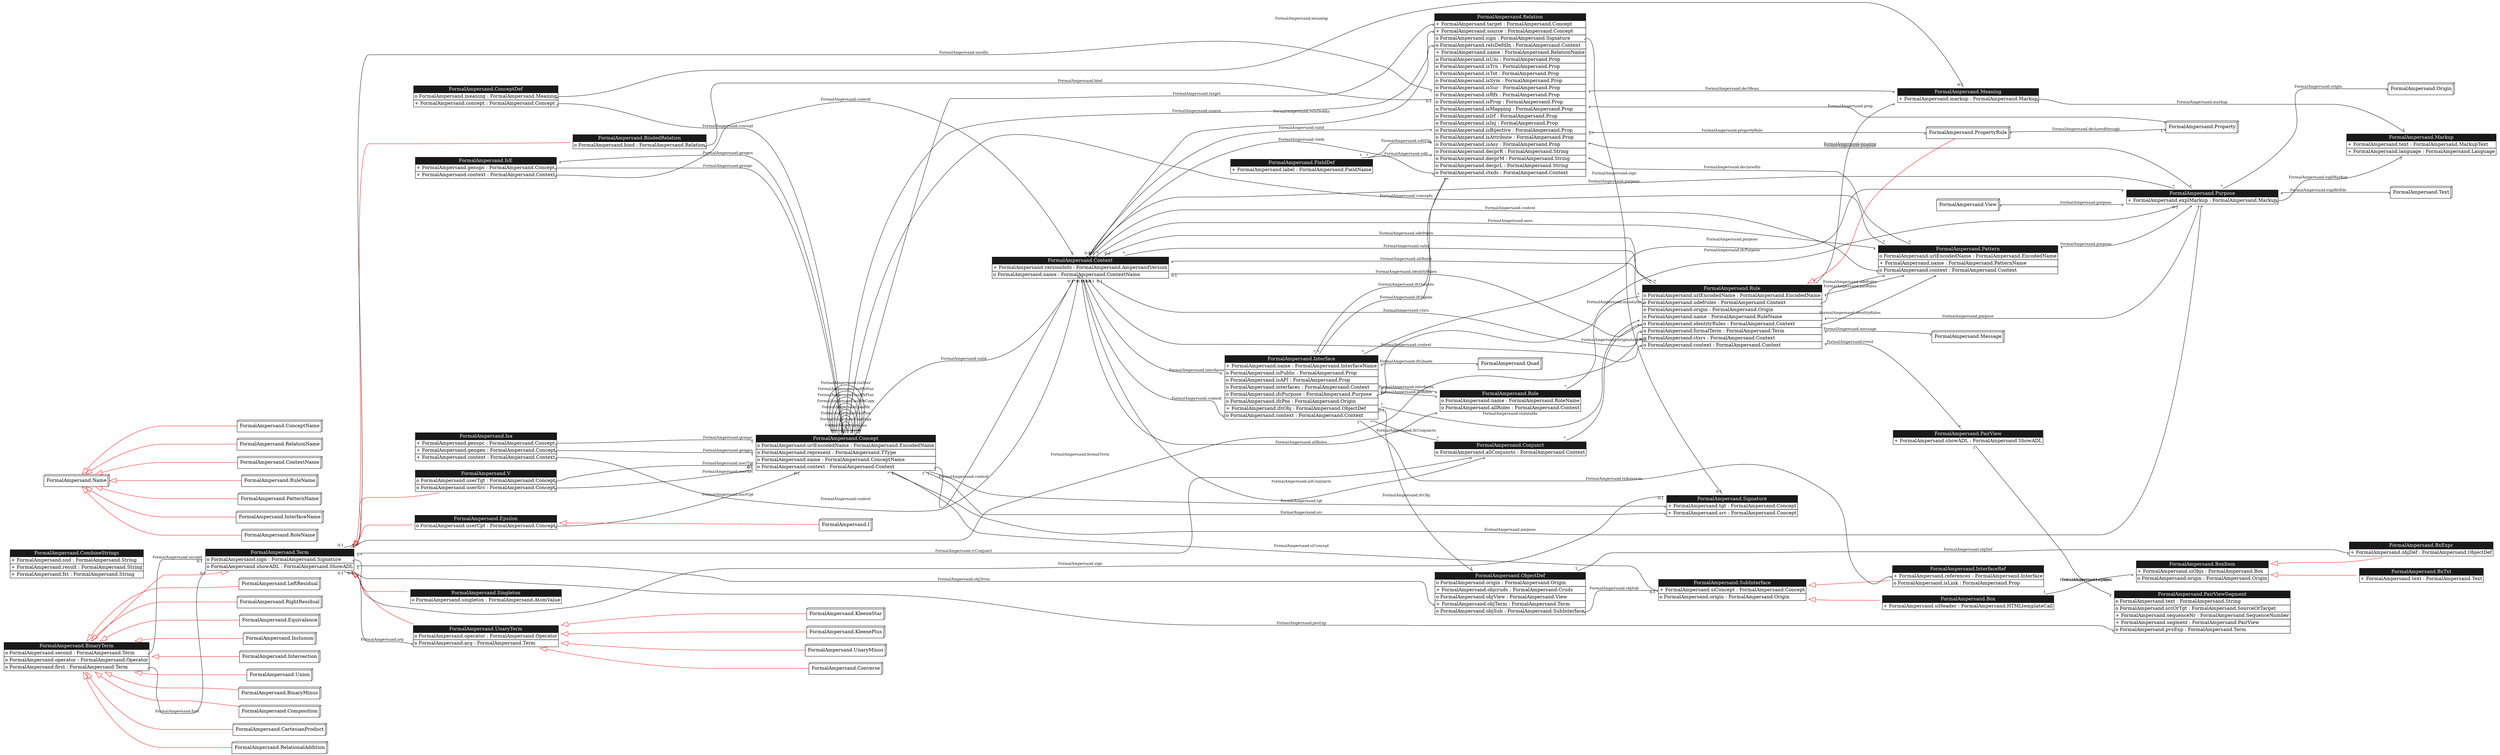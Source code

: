 digraph {
	graph [bgcolor=white,
		rankdir=LR
	];
	node [label="\N"];
	edge [fontsize=11,
		minlen=4
	];
	3693894971418344782	[color=purple,
		label=<<TABLE BGCOLOR="white" COLOR="black" BORDER="0" CELLBORDER="1" CELLSPACING="0"><TR><TD BGCOLOR="gray10" COLOR="black"><FONT COLOR="white">FormalAmpersand.BinaryTerm</FONT></TD></TR><TR><TD ALIGN="LEFT" PORT="FormalAmpersand.second">o FormalAmpersand.second : FormalAmpersand.Term</TD></TR><TR><TD ALIGN="LEFT" PORT="FormalAmpersand.operator">o FormalAmpersand.operator : FormalAmpersand.Operator</TD></TR><TR><TD ALIGN="LEFT" PORT="FormalAmpersand.first">o FormalAmpersand.first : FormalAmpersand.Term</TD></TR></TABLE>>,
		shape=plaintext];
	4078901909874139167	[color=purple,
		label=<<TABLE BGCOLOR="white" COLOR="black" BORDER="0" CELLBORDER="1" CELLSPACING="0"><TR><TD BGCOLOR="gray10" COLOR="black"><FONT COLOR="white">FormalAmpersand.Term</FONT></TD></TR><TR><TD ALIGN="LEFT" PORT="FormalAmpersand.sign">o FormalAmpersand.sign : FormalAmpersand.Signature</TD></TR><TR><TD ALIGN="LEFT" PORT="FormalAmpersand.showADL">o FormalAmpersand.showADL : FormalAmpersand.ShowADL</TD></TR></TABLE>>,
		shape=plaintext];
	3693894971418344782:"FormalAmpersand.first" -> 4078901909874139167	[arrowhead=onone,
		headlabel="0-1",
		label="FormalAmpersand.first",
		labelfloat=true,
		taillabel="*"];
	3693894971418344782:"FormalAmpersand.second" -> 4078901909874139167	[arrowhead=onone,
		headlabel="0-1",
		label="FormalAmpersand.second",
		labelfloat=true,
		taillabel="*"];
	1569586683802592442	[label="FormalAmpersand.Equivalence",
		shape=box3d];
	3693894971418344782 -> 1569586683802592442	[arrowsize=2,
		arrowtail=onormal,
		color=red,
		dir=back];
	2695155815897281866	[label="FormalAmpersand.Inclusion",
		shape=box3d];
	3693894971418344782 -> 2695155815897281866	[arrowsize=2,
		arrowtail=onormal,
		color=red,
		dir=back];
	6185768994460206438	[label="FormalAmpersand.Intersection",
		shape=box3d];
	3693894971418344782 -> 6185768994460206438	[arrowsize=2,
		arrowtail=onormal,
		color=red,
		dir=back];
	8917258081547286535	[label="FormalAmpersand.Union",
		shape=box3d];
	3693894971418344782 -> 8917258081547286535	[arrowsize=2,
		arrowtail=onormal,
		color=red,
		dir=back];
	2231955587237838947	[label="FormalAmpersand.BinaryMinus",
		shape=box3d];
	3693894971418344782 -> 2231955587237838947	[arrowsize=2,
		arrowtail=onormal,
		color=red,
		dir=back];
	3465707718099982808	[label="FormalAmpersand.Composition",
		shape=box3d];
	3693894971418344782 -> 3465707718099982808	[arrowsize=2,
		arrowtail=onormal,
		color=red,
		dir=back];
	3206925107564467866	[label="FormalAmpersand.CartesianProduct",
		shape=box3d];
	3693894971418344782 -> 3206925107564467866	[arrowsize=2,
		arrowtail=onormal,
		color=red,
		dir=back];
	674866720194050204	[label="FormalAmpersand.RelationalAddition",
		shape=box3d];
	3693894971418344782 -> 674866720194050204	[arrowsize=2,
		arrowtail=onormal,
		color=red,
		dir=back];
	7554842736697946801	[label="FormalAmpersand.LeftResidual",
		shape=box3d];
	3693894971418344782 -> 7554842736697946801	[arrowsize=2,
		arrowtail=onormal,
		color=red,
		dir=back];
	9016761530145819239	[label="FormalAmpersand.RightResidual",
		shape=box3d];
	3693894971418344782 -> 9016761530145819239	[arrowsize=2,
		arrowtail=onormal,
		color=red,
		dir=back];
	4122034526638088959	[color=purple,
		label=<<TABLE BGCOLOR="white" COLOR="black" BORDER="0" CELLBORDER="1" CELLSPACING="0"><TR><TD BGCOLOR="gray10" COLOR="black"><FONT COLOR="white">FormalAmpersand.BindedRelation</FONT></TD></TR><TR><TD ALIGN="LEFT" PORT="FormalAmpersand.bind">o FormalAmpersand.bind : FormalAmpersand.Relation</TD></TR></TABLE>>,
		shape=plaintext];
	319113408383156985	[color=purple,
		label=<<TABLE BGCOLOR="white" COLOR="black" BORDER="0" CELLBORDER="1" CELLSPACING="0"><TR><TD BGCOLOR="gray10" COLOR="black"><FONT COLOR="white">FormalAmpersand.Relation</FONT></TD></TR><TR><TD ALIGN="LEFT" PORT="FormalAmpersand.target">+ FormalAmpersand.target : FormalAmpersand.Concept</TD></TR><TR><TD ALIGN="LEFT" PORT="FormalAmpersand.source">+ FormalAmpersand.source : FormalAmpersand.Concept</TD></TR><TR><TD ALIGN="LEFT" PORT="FormalAmpersand.sign">o FormalAmpersand.sign : FormalAmpersand.Signature</TD></TR><TR><TD ALIGN="LEFT" PORT="FormalAmpersand.relsDefdIn">o FormalAmpersand.relsDefdIn : FormalAmpersand.Context</TD></TR><TR><TD ALIGN="LEFT" PORT="FormalAmpersand.name">+ FormalAmpersand.name : FormalAmpersand.RelationName</TD></TR><TR><TD ALIGN="LEFT" PORT="FormalAmpersand.isUni">o FormalAmpersand.isUni : FormalAmpersand.Prop</TD></TR><TR><TD ALIGN="LEFT" PORT="FormalAmpersand.isTrn">o FormalAmpersand.isTrn : FormalAmpersand.Prop</TD></TR><TR><TD ALIGN="LEFT" PORT="FormalAmpersand.isTot">o FormalAmpersand.isTot : FormalAmpersand.Prop</TD></TR><TR><TD ALIGN="LEFT" PORT="FormalAmpersand.isSym">o FormalAmpersand.isSym : FormalAmpersand.Prop</TD></TR><TR><TD ALIGN="LEFT" PORT="FormalAmpersand.isSur">o FormalAmpersand.isSur : FormalAmpersand.Prop</TD></TR><TR><TD ALIGN="LEFT" PORT="FormalAmpersand.isRfx">o FormalAmpersand.isRfx : FormalAmpersand.Prop</TD></TR><TR><TD ALIGN="LEFT" PORT="FormalAmpersand.isProp">o FormalAmpersand.isProp : FormalAmpersand.Prop</TD></TR><TR><TD ALIGN="LEFT" PORT="FormalAmpersand.isMapping">o FormalAmpersand.isMapping : FormalAmpersand.Prop</TD></TR><TR><TD ALIGN="LEFT" PORT="FormalAmpersand.isIrf">o FormalAmpersand.isIrf : FormalAmpersand.Prop</TD></TR><TR><TD ALIGN="LEFT" PORT="FormalAmpersand.isInj">o FormalAmpersand.isInj : FormalAmpersand.Prop</TD></TR><TR><TD ALIGN="LEFT" PORT="FormalAmpersand.isBijective">o FormalAmpersand.isBijective : FormalAmpersand.Prop</TD></TR><TR><TD ALIGN="LEFT" PORT="FormalAmpersand.isAttribute">o FormalAmpersand.isAttribute : FormalAmpersand.Prop</TD></TR><TR><TD ALIGN="LEFT" PORT="FormalAmpersand.isAsy">o FormalAmpersand.isAsy : FormalAmpersand.Prop</TD></TR><TR><TD ALIGN="LEFT" PORT="FormalAmpersand.decprR">o FormalAmpersand.decprR : FormalAmpersand.String</TD></TR><TR><TD ALIGN="LEFT" PORT="FormalAmpersand.decprM">o FormalAmpersand.decprM : FormalAmpersand.String</TD></TR><TR><TD ALIGN="LEFT" PORT="FormalAmpersand.decprL">o FormalAmpersand.decprL : FormalAmpersand.String</TD></TR><TR><TD ALIGN="LEFT" PORT="FormalAmpersand.ctxds">o FormalAmpersand.ctxds : FormalAmpersand.Context</TD></TR></TABLE>>,
		shape=plaintext];
	4122034526638088959:"FormalAmpersand.bind" -> 319113408383156985	[arrowhead=onone,
		headlabel="0-1",
		label="FormalAmpersand.bind",
		labelfloat=true,
		taillabel="*"];
	384661629010194605	[color=purple,
		label=<<TABLE BGCOLOR="white" COLOR="black" BORDER="0" CELLBORDER="1" CELLSPACING="0"><TR><TD BGCOLOR="gray10" COLOR="black"><FONT COLOR="white">FormalAmpersand.Box</FONT></TD></TR><TR><TD ALIGN="LEFT" PORT="FormalAmpersand.siHeader">+ FormalAmpersand.siHeader : FormalAmpersand.HTMLtemplateCall</TD></TR></TABLE>>,
		shape=plaintext];
	2735018865801141476	[color=purple,
		label=<<TABLE BGCOLOR="white" COLOR="black" BORDER="0" CELLBORDER="1" CELLSPACING="0"><TR><TD BGCOLOR="gray10" COLOR="black"><FONT COLOR="white">FormalAmpersand.BoxItem</FONT></TD></TR><TR><TD ALIGN="LEFT" PORT="FormalAmpersand.siObjs">+ FormalAmpersand.siObjs : FormalAmpersand.Box</TD></TR><TR><TD ALIGN="LEFT" PORT="FormalAmpersand.origin">o FormalAmpersand.origin : FormalAmpersand.Origin</TD></TR></TABLE>>,
		shape=plaintext];
	384661629010194605:"FormalAmpersand.siObjs" -> 2735018865801141476	[arrowhead=onone,
		headlabel="*",
		label="FormalAmpersand.siObjs",
		labelfloat=true,
		taillabel=1];
	3800573391883145152	[color=purple,
		label=<<TABLE BGCOLOR="white" COLOR="black" BORDER="0" CELLBORDER="1" CELLSPACING="0"><TR><TD BGCOLOR="gray10" COLOR="black"><FONT COLOR="white">FormalAmpersand.BxExpr</FONT></TD></TR><TR><TD ALIGN="LEFT" PORT="FormalAmpersand.objDef">+ FormalAmpersand.objDef : FormalAmpersand.ObjectDef</TD></TR></TABLE>>,
		shape=plaintext];
	2735018865801141476 -> 3800573391883145152	[arrowsize=2,
		arrowtail=onormal,
		color=red,
		dir=back];
	8545427771516059554	[color=purple,
		label=<<TABLE BGCOLOR="white" COLOR="black" BORDER="0" CELLBORDER="1" CELLSPACING="0"><TR><TD BGCOLOR="gray10" COLOR="black"><FONT COLOR="white">FormalAmpersand.BxTxt</FONT></TD></TR><TR><TD ALIGN="LEFT" PORT="FormalAmpersand.text">+ FormalAmpersand.text : FormalAmpersand.Text</TD></TR></TABLE>>,
		shape=plaintext];
	2735018865801141476 -> 8545427771516059554	[arrowsize=2,
		arrowtail=onormal,
		color=red,
		dir=back];
	179722702607812042	[color=purple,
		label=<<TABLE BGCOLOR="white" COLOR="black" BORDER="0" CELLBORDER="1" CELLSPACING="0"><TR><TD BGCOLOR="gray10" COLOR="black"><FONT COLOR="white">FormalAmpersand.ObjectDef</FONT></TD></TR><TR><TD ALIGN="LEFT" PORT="FormalAmpersand.origin">o FormalAmpersand.origin : FormalAmpersand.Origin</TD></TR><TR><TD ALIGN="LEFT" PORT="FormalAmpersand.objcruds">+ FormalAmpersand.objcruds : FormalAmpersand.Cruds</TD></TR><TR><TD ALIGN="LEFT" PORT="FormalAmpersand.objView">o FormalAmpersand.objView : FormalAmpersand.View</TD></TR><TR><TD ALIGN="LEFT" PORT="FormalAmpersand.objTerm">+ FormalAmpersand.objTerm : FormalAmpersand.Term</TD></TR><TR><TD ALIGN="LEFT" PORT="FormalAmpersand.objSub">o FormalAmpersand.objSub : FormalAmpersand.SubInterface</TD></TR></TABLE>>,
		shape=plaintext];
	3800573391883145152:"FormalAmpersand.objDef" -> 179722702607812042	[arrowhead=onone,
		headlabel=1,
		label="FormalAmpersand.objDef",
		labelfloat=true,
		taillabel="*"];
	4072229500483806428	[color=purple,
		label=<<TABLE BGCOLOR="white" COLOR="black" BORDER="0" CELLBORDER="1" CELLSPACING="0"><TR><TD BGCOLOR="gray10" COLOR="black"><FONT COLOR="white">FormalAmpersand.CombineStrings</FONT></TD></TR><TR><TD ALIGN="LEFT" PORT="FormalAmpersand.snd">+ FormalAmpersand.snd : FormalAmpersand.String</TD></TR><TR><TD ALIGN="LEFT" PORT="FormalAmpersand.result">+ FormalAmpersand.result : FormalAmpersand.String</TD></TR><TR><TD ALIGN="LEFT" PORT="FormalAmpersand.fst">+ FormalAmpersand.fst : FormalAmpersand.String</TD></TR></TABLE>>,
		shape=plaintext];
	3626317088872599062	[color=purple,
		label=<<TABLE BGCOLOR="white" COLOR="black" BORDER="0" CELLBORDER="1" CELLSPACING="0"><TR><TD BGCOLOR="gray10" COLOR="black"><FONT COLOR="white">FormalAmpersand.Concept</FONT></TD></TR><TR><TD ALIGN="LEFT" PORT="FormalAmpersand.urlEncodedName">o FormalAmpersand.urlEncodedName : FormalAmpersand.EncodedName</TD></TR><TR><TD ALIGN="LEFT" PORT="FormalAmpersand.represent">o FormalAmpersand.represent : FormalAmpersand.TType</TD></TR><TR><TD ALIGN="LEFT" PORT="FormalAmpersand.name">o FormalAmpersand.name : FormalAmpersand.ConceptName</TD></TR><TR><TD ALIGN="LEFT" PORT="FormalAmpersand.context">o FormalAmpersand.context : FormalAmpersand.Context</TD></TR></TABLE>>,
		shape=plaintext];
	3626317088872599062:"FormalAmpersand.isa" -> 3626317088872599062	[arrowhead=onone,
		headlabel="*",
		label="FormalAmpersand.isa",
		labelfloat=true,
		taillabel="*"];
	3626317088872599062:"FormalAmpersand.isaCopy" -> 3626317088872599062	[arrowhead=onone,
		headlabel="*",
		label="FormalAmpersand.isaCopy",
		labelfloat=true,
		taillabel="*"];
	3626317088872599062:"FormalAmpersand.isaPlus" -> 3626317088872599062	[arrowhead=onone,
		headlabel="*",
		label="FormalAmpersand.isaPlus",
		labelfloat=true,
		taillabel="*"];
	3626317088872599062:"FormalAmpersand.isaRfx" -> 3626317088872599062	[arrowhead=onone,
		headlabel="*",
		label="FormalAmpersand.isaRfx",
		labelfloat=true,
		taillabel="*"];
	3626317088872599062:"FormalAmpersand.isaRfxCopy" -> 3626317088872599062	[arrowhead=onone,
		headlabel="*",
		label="FormalAmpersand.isaRfxCopy",
		labelfloat=true,
		taillabel="*"];
	3626317088872599062:"FormalAmpersand.isaRfxPlus" -> 3626317088872599062	[arrowhead=onone,
		headlabel="*",
		label="FormalAmpersand.isaRfxPlus",
		labelfloat=true,
		taillabel="*"];
	3626317088872599062:"FormalAmpersand.isaRfxStar" -> 3626317088872599062	[arrowhead=onone,
		headlabel="*",
		label="FormalAmpersand.isaRfxStar",
		labelfloat=true,
		taillabel="*"];
	3626317088872599062:"FormalAmpersand.isaStar" -> 3626317088872599062	[arrowhead=onone,
		headlabel="*",
		label="FormalAmpersand.isaStar",
		labelfloat=true,
		taillabel="*"];
	7772639913223394187	[color=purple,
		label=<<TABLE BGCOLOR="white" COLOR="black" BORDER="0" CELLBORDER="1" CELLSPACING="0"><TR><TD BGCOLOR="gray10" COLOR="black"><FONT COLOR="white">FormalAmpersand.Context</FONT></TD></TR><TR><TD ALIGN="LEFT" PORT="FormalAmpersand.versionInfo">+ FormalAmpersand.versionInfo : FormalAmpersand.AmpersandVersion</TD></TR><TR><TD ALIGN="LEFT" PORT="FormalAmpersand.name">o FormalAmpersand.name : FormalAmpersand.ContextName</TD></TR></TABLE>>,
		shape=plaintext];
	3626317088872599062:"FormalAmpersand.context" -> 7772639913223394187	[arrowhead=onone,
		headlabel="0-1",
		label="FormalAmpersand.context",
		labelfloat=true,
		taillabel="*"];
	3626317088872599062:"FormalAmpersand.valid" -> 7772639913223394187	[arrowhead=onone,
		headlabel="*",
		label="FormalAmpersand.valid",
		labelfloat=true,
		taillabel="*"];
	3178591358519046964	[color=purple,
		label=<<TABLE BGCOLOR="white" COLOR="black" BORDER="0" CELLBORDER="1" CELLSPACING="0"><TR><TD BGCOLOR="gray10" COLOR="black"><FONT COLOR="white">FormalAmpersand.Purpose</FONT></TD></TR><TR><TD ALIGN="LEFT" PORT="FormalAmpersand.explMarkup">+ FormalAmpersand.explMarkup : FormalAmpersand.Markup</TD></TR></TABLE>>,
		shape=plaintext];
	3626317088872599062:"FormalAmpersand.purpose" -> 3178591358519046964	[arrowhead=onone,
		headlabel="*",
		label="FormalAmpersand.purpose",
		labelfloat=true,
		taillabel="*"];
	1339412540260166202	[color=purple,
		label=<<TABLE BGCOLOR="white" COLOR="black" BORDER="0" CELLBORDER="1" CELLSPACING="0"><TR><TD BGCOLOR="gray10" COLOR="black"><FONT COLOR="white">FormalAmpersand.ConceptDef</FONT></TD></TR><TR><TD ALIGN="LEFT" PORT="FormalAmpersand.meaning">o FormalAmpersand.meaning : FormalAmpersand.Meaning</TD></TR><TR><TD ALIGN="LEFT" PORT="FormalAmpersand.concept">+ FormalAmpersand.concept : FormalAmpersand.Concept</TD></TR></TABLE>>,
		shape=plaintext];
	1339412540260166202:"FormalAmpersand.concept" -> 3626317088872599062	[arrowhead=onone,
		headlabel=1,
		label="FormalAmpersand.concept",
		labelfloat=true,
		taillabel="*"];
	5892430357655931361	[color=purple,
		label=<<TABLE BGCOLOR="white" COLOR="black" BORDER="0" CELLBORDER="1" CELLSPACING="0"><TR><TD BGCOLOR="gray10" COLOR="black"><FONT COLOR="white">FormalAmpersand.Meaning</FONT></TD></TR><TR><TD ALIGN="LEFT" PORT="FormalAmpersand.markup">+ FormalAmpersand.markup : FormalAmpersand.Markup</TD></TR></TABLE>>,
		shape=plaintext];
	1339412540260166202:"FormalAmpersand.meaning" -> 5892430357655931361	[arrowhead=onone,
		headlabel="0-1",
		label="FormalAmpersand.meaning",
		labelfloat=true,
		taillabel="*"];
	6442141792381580259	[color=purple,
		label=<<TABLE BGCOLOR="white" COLOR="black" BORDER="0" CELLBORDER="1" CELLSPACING="0"><TR><TD BGCOLOR="gray10" COLOR="black"><FONT COLOR="white">FormalAmpersand.Conjunct</FONT></TD></TR><TR><TD ALIGN="LEFT" PORT="FormalAmpersand.allConjuncts">o FormalAmpersand.allConjuncts : FormalAmpersand.Context</TD></TR></TABLE>>,
		shape=plaintext];
	5120473673036553587	[color=purple,
		label=<<TABLE BGCOLOR="white" COLOR="black" BORDER="0" CELLBORDER="1" CELLSPACING="0"><TR><TD BGCOLOR="gray10" COLOR="black"><FONT COLOR="white">FormalAmpersand.Rule</FONT></TD></TR><TR><TD ALIGN="LEFT" PORT="FormalAmpersand.urlEncodedName">o FormalAmpersand.urlEncodedName : FormalAmpersand.EncodedName</TD></TR><TR><TD ALIGN="LEFT" PORT="FormalAmpersand.udefrules">o FormalAmpersand.udefrules : FormalAmpersand.Context</TD></TR><TR><TD ALIGN="LEFT" PORT="FormalAmpersand.origin">o FormalAmpersand.origin : FormalAmpersand.Origin</TD></TR><TR><TD ALIGN="LEFT" PORT="FormalAmpersand.name">o FormalAmpersand.name : FormalAmpersand.RuleName</TD></TR><TR><TD ALIGN="LEFT" PORT="FormalAmpersand.identityRules">o FormalAmpersand.identityRules : FormalAmpersand.Context</TD></TR><TR><TD ALIGN="LEFT" PORT="FormalAmpersand.formalTerm">o FormalAmpersand.formalTerm : FormalAmpersand.Term</TD></TR><TR><TD ALIGN="LEFT" PORT="FormalAmpersand.ctxrs">o FormalAmpersand.ctxrs : FormalAmpersand.Context</TD></TR><TR><TD ALIGN="LEFT" PORT="FormalAmpersand.context">o FormalAmpersand.context : FormalAmpersand.Context</TD></TR></TABLE>>,
		shape=plaintext];
	6442141792381580259:"FormalAmpersand.originatesFrom" -> 5120473673036553587	[arrowhead=onone,
		headlabel="*",
		label="FormalAmpersand.originatesFrom",
		labelfloat=true,
		taillabel="*"];
	6442141792381580259:"FormalAmpersand.rcConjunct" -> 4078901909874139167	[arrowhead=onone,
		headlabel="1-*",
		label="FormalAmpersand.rcConjunct",
		labelfloat=true,
		taillabel="*"];
	7772639913223394187:"FormalAmpersand.allConjuncts" -> 6442141792381580259	[arrowhead=onone,
		headlabel="*",
		label="FormalAmpersand.allConjuncts",
		labelfloat=true,
		taillabel="0-1"];
	1979914249235248057	[color=purple,
		label=<<TABLE BGCOLOR="white" COLOR="black" BORDER="0" CELLBORDER="1" CELLSPACING="0"><TR><TD BGCOLOR="gray10" COLOR="black"><FONT COLOR="white">FormalAmpersand.Interface</FONT></TD></TR><TR><TD ALIGN="LEFT" PORT="FormalAmpersand.name">+ FormalAmpersand.name : FormalAmpersand.InterfaceName</TD></TR><TR><TD ALIGN="LEFT" PORT="FormalAmpersand.isPublic">o FormalAmpersand.isPublic : FormalAmpersand.Prop</TD></TR><TR><TD ALIGN="LEFT" PORT="FormalAmpersand.isAPI">o FormalAmpersand.isAPI : FormalAmpersand.Prop</TD></TR><TR><TD ALIGN="LEFT" PORT="FormalAmpersand.interfaces">o FormalAmpersand.interfaces : FormalAmpersand.Context</TD></TR><TR><TD ALIGN="LEFT" PORT="FormalAmpersand.ifcPurpose">o FormalAmpersand.ifcPurpose : FormalAmpersand.Purpose</TD></TR><TR><TD ALIGN="LEFT" PORT="FormalAmpersand.ifcPos">o FormalAmpersand.ifcPos : FormalAmpersand.Origin</TD></TR><TR><TD ALIGN="LEFT" PORT="FormalAmpersand.ifcObj">+ FormalAmpersand.ifcObj : FormalAmpersand.ObjectDef</TD></TR><TR><TD ALIGN="LEFT" PORT="FormalAmpersand.context">o FormalAmpersand.context : FormalAmpersand.Context</TD></TR></TABLE>>,
		shape=plaintext];
	7772639913223394187:"FormalAmpersand.interfaces" -> 1979914249235248057	[arrowhead=onone,
		headlabel="*",
		label="FormalAmpersand.interfaces",
		labelfloat=true,
		taillabel="0-1"];
	6751731203795232636	[color=purple,
		label=<<TABLE BGCOLOR="white" COLOR="black" BORDER="0" CELLBORDER="1" CELLSPACING="0"><TR><TD BGCOLOR="gray10" COLOR="black"><FONT COLOR="white">FormalAmpersand.Pattern</FONT></TD></TR><TR><TD ALIGN="LEFT" PORT="FormalAmpersand.urlEncodedName">o FormalAmpersand.urlEncodedName : FormalAmpersand.EncodedName</TD></TR><TR><TD ALIGN="LEFT" PORT="FormalAmpersand.name">+ FormalAmpersand.name : FormalAmpersand.PatternName</TD></TR><TR><TD ALIGN="LEFT" PORT="FormalAmpersand.context">o FormalAmpersand.context : FormalAmpersand.Context</TD></TR></TABLE>>,
		shape=plaintext];
	7772639913223394187:"FormalAmpersand.uses" -> 6751731203795232636	[arrowhead=onone,
		headlabel="*",
		label="FormalAmpersand.uses",
		labelfloat=true,
		taillabel="*"];
	7772639913223394187:"FormalAmpersand.purpose" -> 3178591358519046964	[arrowhead=onone,
		headlabel="*",
		label="FormalAmpersand.purpose",
		labelfloat=true,
		taillabel="*"];
	5126380249502167601	[color=purple,
		label=<<TABLE BGCOLOR="white" COLOR="black" BORDER="0" CELLBORDER="1" CELLSPACING="0"><TR><TD BGCOLOR="gray10" COLOR="black"><FONT COLOR="white">FormalAmpersand.Role</FONT></TD></TR><TR><TD ALIGN="LEFT" PORT="FormalAmpersand.name">o FormalAmpersand.name : FormalAmpersand.RoleName</TD></TR><TR><TD ALIGN="LEFT" PORT="FormalAmpersand.allRoles">o FormalAmpersand.allRoles : FormalAmpersand.Context</TD></TR></TABLE>>,
		shape=plaintext];
	7772639913223394187:"FormalAmpersand.allRoles" -> 5126380249502167601	[arrowhead=onone,
		headlabel="*",
		label="FormalAmpersand.allRoles",
		labelfloat=true,
		taillabel="0-1"];
	2449449752028253240	[color=purple,
		label=<<TABLE BGCOLOR="white" COLOR="black" BORDER="0" CELLBORDER="1" CELLSPACING="0"><TR><TD BGCOLOR="gray10" COLOR="black"><FONT COLOR="white">FormalAmpersand.Epsilon</FONT></TD></TR><TR><TD ALIGN="LEFT" PORT="FormalAmpersand.userCpt">o FormalAmpersand.userCpt : FormalAmpersand.Concept</TD></TR></TABLE>>,
		shape=plaintext];
	2449449752028253240:"FormalAmpersand.userCpt" -> 3626317088872599062	[arrowhead=onone,
		headlabel="0-1",
		label="FormalAmpersand.userCpt",
		labelfloat=true,
		taillabel="*"];
	3579002212245760903	[label="FormalAmpersand.I",
		shape=box3d];
	2449449752028253240 -> 3579002212245760903	[arrowsize=2,
		arrowtail=onormal,
		color=red,
		dir=back];
	3008556762525953812	[color=purple,
		label=<<TABLE BGCOLOR="white" COLOR="black" BORDER="0" CELLBORDER="1" CELLSPACING="0"><TR><TD BGCOLOR="gray10" COLOR="black"><FONT COLOR="white">FormalAmpersand.FieldDef</FONT></TD></TR><TR><TD ALIGN="LEFT" PORT="FormalAmpersand.label">+ FormalAmpersand.label : FormalAmpersand.FieldName</TD></TR></TABLE>>,
		shape=plaintext];
	3008556762525953812:"FormalAmpersand.edit" -> 319113408383156985	[arrowhead=onone,
		headlabel="*",
		label="FormalAmpersand.edit",
		labelfloat=true,
		taillabel="*"];
	3008556762525953812:"FormalAmpersand.editFlp" -> 319113408383156985	[arrowhead=onone,
		headlabel="*",
		label="FormalAmpersand.editFlp",
		labelfloat=true,
		taillabel="*"];
	1979914249235248057:"FormalAmpersand.ifcConjuncts" -> 6442141792381580259	[arrowhead=onone,
		headlabel="*",
		label="FormalAmpersand.ifcConjuncts",
		labelfloat=true,
		taillabel="*"];
	1979914249235248057:"FormalAmpersand.context" -> 7772639913223394187	[arrowhead=onone,
		headlabel="0-1",
		label="FormalAmpersand.context",
		labelfloat=true,
		taillabel="*"];
	1979914249235248057:"FormalAmpersand.ifcObj" -> 179722702607812042	[arrowhead=onone,
		headlabel=1,
		label="FormalAmpersand.ifcObj",
		labelfloat=true,
		taillabel="0-1"];
	1979914249235248057:"FormalAmpersand.ifcPurpose" -> 3178591358519046964	[arrowhead=onone,
		headlabel="0-1",
		label="FormalAmpersand.ifcPurpose",
		labelfloat=true,
		taillabel="*"];
	1979914249235248057:"FormalAmpersand.purpose" -> 3178591358519046964	[arrowhead=onone,
		headlabel="*",
		label="FormalAmpersand.purpose",
		labelfloat=true,
		taillabel="*"];
	1979914249235248057:"FormalAmpersand.ifcInputs" -> 319113408383156985	[arrowhead=onone,
		headlabel="*",
		label="FormalAmpersand.ifcInputs",
		labelfloat=true,
		taillabel="*"];
	1979914249235248057:"FormalAmpersand.ifcOutputs" -> 319113408383156985	[arrowhead=onone,
		headlabel="*",
		label="FormalAmpersand.ifcOutputs",
		labelfloat=true,
		taillabel="*"];
	1979914249235248057:"FormalAmpersand.ifcRoles" -> 5126380249502167601	[arrowhead=onone,
		headlabel="*",
		label="FormalAmpersand.ifcRoles",
		labelfloat=true,
		taillabel="*"];
	1979914249235248057:"FormalAmpersand.violatable" -> 5120473673036553587	[arrowhead=onone,
		headlabel="*",
		label="FormalAmpersand.violatable",
		labelfloat=true,
		taillabel="*"];
	5876799134589828200	[label="FormalAmpersand.Quad",
		shape=box3d];
	1979914249235248057:"FormalAmpersand.ifcQuads" -> 5876799134589828200	[arrowhead=onone,
		headlabel="*",
		label="FormalAmpersand.ifcQuads",
		labelfloat=true,
		taillabel="*"];
	4278409033618426619	[color=purple,
		label=<<TABLE BGCOLOR="white" COLOR="black" BORDER="0" CELLBORDER="1" CELLSPACING="0"><TR><TD BGCOLOR="gray10" COLOR="black"><FONT COLOR="white">FormalAmpersand.InterfaceRef</FONT></TD></TR><TR><TD ALIGN="LEFT" PORT="FormalAmpersand.references">+ FormalAmpersand.references : FormalAmpersand.Interface</TD></TR><TR><TD ALIGN="LEFT" PORT="FormalAmpersand.isLink">o FormalAmpersand.isLink : FormalAmpersand.Prop</TD></TR></TABLE>>,
		shape=plaintext];
	4278409033618426619:"FormalAmpersand.references" -> 1979914249235248057	[arrowhead=onone,
		headlabel=1,
		label="FormalAmpersand.references",
		labelfloat=true,
		taillabel="*"];
	379863360265628027	[color=purple,
		label=<<TABLE BGCOLOR="white" COLOR="black" BORDER="0" CELLBORDER="1" CELLSPACING="0"><TR><TD BGCOLOR="gray10" COLOR="black"><FONT COLOR="white">FormalAmpersand.IsE</FONT></TD></TR><TR><TD ALIGN="LEFT" PORT="FormalAmpersand.genspc">+ FormalAmpersand.genspc : FormalAmpersand.Concept</TD></TR><TR><TD ALIGN="LEFT" PORT="FormalAmpersand.context">+ FormalAmpersand.context : FormalAmpersand.Context</TD></TR></TABLE>>,
		shape=plaintext];
	379863360265628027:"FormalAmpersand.gengen" -> 3626317088872599062	[arrowhead=onone,
		headlabel="1-*",
		label="FormalAmpersand.gengen",
		labelfloat=true,
		taillabel="*"];
	379863360265628027:"FormalAmpersand.genspc" -> 3626317088872599062	[arrowhead=onone,
		headlabel=1,
		label="FormalAmpersand.genspc",
		labelfloat=true,
		taillabel="*"];
	379863360265628027:"FormalAmpersand.context" -> 7772639913223394187	[arrowhead=onone,
		headlabel=1,
		label="FormalAmpersand.context",
		labelfloat=true,
		taillabel="*"];
	379863360265627999	[color=purple,
		label=<<TABLE BGCOLOR="white" COLOR="black" BORDER="0" CELLBORDER="1" CELLSPACING="0"><TR><TD BGCOLOR="gray10" COLOR="black"><FONT COLOR="white">FormalAmpersand.Isa</FONT></TD></TR><TR><TD ALIGN="LEFT" PORT="FormalAmpersand.genspc">+ FormalAmpersand.genspc : FormalAmpersand.Concept</TD></TR><TR><TD ALIGN="LEFT" PORT="FormalAmpersand.gengen">+ FormalAmpersand.gengen : FormalAmpersand.Concept</TD></TR><TR><TD ALIGN="LEFT" PORT="FormalAmpersand.context">+ FormalAmpersand.context : FormalAmpersand.Context</TD></TR></TABLE>>,
		shape=plaintext];
	379863360265627999:"FormalAmpersand.gengen" -> 3626317088872599062	[arrowhead=onone,
		headlabel=1,
		label="FormalAmpersand.gengen",
		labelfloat=true,
		taillabel="*"];
	379863360265627999:"FormalAmpersand.genspc" -> 3626317088872599062	[arrowhead=onone,
		headlabel=1,
		label="FormalAmpersand.genspc",
		labelfloat=true,
		taillabel="*"];
	379863360265627999:"FormalAmpersand.context" -> 7772639913223394187	[arrowhead=onone,
		headlabel=1,
		label="FormalAmpersand.context",
		labelfloat=true,
		taillabel="*"];
	7454874625374129029	[color=purple,
		label=<<TABLE BGCOLOR="white" COLOR="black" BORDER="0" CELLBORDER="1" CELLSPACING="0"><TR><TD BGCOLOR="gray10" COLOR="black"><FONT COLOR="white">FormalAmpersand.Markup</FONT></TD></TR><TR><TD ALIGN="LEFT" PORT="FormalAmpersand.text">+ FormalAmpersand.text : FormalAmpersand.MarkupText</TD></TR><TR><TD ALIGN="LEFT" PORT="FormalAmpersand.language">+ FormalAmpersand.language : FormalAmpersand.Language</TD></TR></TABLE>>,
		shape=plaintext];
	5892430357655931361:"FormalAmpersand.markup" -> 7454874625374129029	[arrowhead=onone,
		headlabel=1,
		label="FormalAmpersand.markup",
		labelfloat=true,
		taillabel="*"];
	324090048348178682	[color=purple,
		label=<<TABLE BGCOLOR="white" COLOR="black" BORDER="0" CELLBORDER="1" CELLSPACING="0"><TR><TD BGCOLOR="gray10" COLOR="black"><FONT COLOR="white">FormalAmpersand.SubInterface</FONT></TD></TR><TR><TD ALIGN="LEFT" PORT="FormalAmpersand.siConcept">+ FormalAmpersand.siConcept : FormalAmpersand.Concept</TD></TR><TR><TD ALIGN="LEFT" PORT="FormalAmpersand.origin">o FormalAmpersand.origin : FormalAmpersand.Origin</TD></TR></TABLE>>,
		shape=plaintext];
	179722702607812042:"FormalAmpersand.objSub" -> 324090048348178682	[arrowhead=onone,
		headlabel="0-1",
		label="FormalAmpersand.objSub",
		labelfloat=true,
		taillabel="*"];
	179722702607812042:"FormalAmpersand.objTerm" -> 4078901909874139167	[arrowhead=onone,
		headlabel=1,
		label="FormalAmpersand.objTerm",
		labelfloat=true,
		taillabel="*"];
	2652762426047846482	[color=purple,
		label=<<TABLE BGCOLOR="white" COLOR="black" BORDER="0" CELLBORDER="1" CELLSPACING="0"><TR><TD BGCOLOR="gray10" COLOR="black"><FONT COLOR="white">FormalAmpersand.PairView</FONT></TD></TR><TR><TD ALIGN="LEFT" PORT="FormalAmpersand.showADL">+ FormalAmpersand.showADL : FormalAmpersand.ShowADL</TD></TR></TABLE>>,
		shape=plaintext];
	8426151451727046544	[color=purple,
		label=<<TABLE BGCOLOR="white" COLOR="black" BORDER="0" CELLBORDER="1" CELLSPACING="0"><TR><TD BGCOLOR="gray10" COLOR="black"><FONT COLOR="white">FormalAmpersand.PairViewSegment</FONT></TD></TR><TR><TD ALIGN="LEFT" PORT="FormalAmpersand.text">o FormalAmpersand.text : FormalAmpersand.String</TD></TR><TR><TD ALIGN="LEFT" PORT="FormalAmpersand.srcOrTgt">o FormalAmpersand.srcOrTgt : FormalAmpersand.SourceOrTarget</TD></TR><TR><TD ALIGN="LEFT" PORT="FormalAmpersand.sequenceNr">+ FormalAmpersand.sequenceNr : FormalAmpersand.SequenceNumber</TD></TR><TR><TD ALIGN="LEFT" PORT="FormalAmpersand.segment">+ FormalAmpersand.segment : FormalAmpersand.PairView</TD></TR><TR><TD ALIGN="LEFT" PORT="FormalAmpersand.pvsExp">o FormalAmpersand.pvsExp : FormalAmpersand.Term</TD></TR></TABLE>>,
		shape=plaintext];
	2652762426047846482:"FormalAmpersand.segment" -> 8426151451727046544	[arrowhead=onone,
		headlabel="*",
		label="FormalAmpersand.segment",
		labelfloat=true,
		taillabel=1];
	8426151451727046544:"FormalAmpersand.pvsExp" -> 4078901909874139167	[arrowhead=onone,
		headlabel="0-1",
		label="FormalAmpersand.pvsExp",
		labelfloat=true,
		taillabel="*"];
	6751731203795232636:"FormalAmpersand.concepts" -> 3626317088872599062	[arrowhead=onone,
		headlabel="*",
		label="FormalAmpersand.concepts",
		labelfloat=true,
		taillabel="*"];
	6751731203795232636:"FormalAmpersand.context" -> 7772639913223394187	[arrowhead=onone,
		headlabel="0-1",
		label="FormalAmpersand.context",
		labelfloat=true,
		taillabel="*"];
	6751731203795232636:"FormalAmpersand.purpose" -> 3178591358519046964	[arrowhead=onone,
		headlabel="*",
		label="FormalAmpersand.purpose",
		labelfloat=true,
		taillabel="*"];
	6751731203795232636:"FormalAmpersand.patRules" -> 5120473673036553587	[arrowhead=onone,
		headlabel="*",
		label="FormalAmpersand.patRules",
		labelfloat=true,
		taillabel="*"];
	3178591358519046964:"FormalAmpersand.explMarkup" -> 7454874625374129029	[arrowhead=onone,
		headlabel=1,
		label="FormalAmpersand.explMarkup",
		labelfloat=true,
		taillabel="*"];
	4078908506943908560	[label="FormalAmpersand.Text",
		shape=box3d];
	3178591358519046964:"FormalAmpersand.explRefIds" -> 4078908506943908560	[arrowhead=onone,
		headlabel="*",
		label="FormalAmpersand.explRefIds",
		labelfloat=true,
		taillabel="*"];
	1657026152864363527	[label="FormalAmpersand.Origin",
		shape=box3d];
	3178591358519046964:"FormalAmpersand.origin" -> 1657026152864363527	[arrowhead=onone,
		headlabel="*",
		label="FormalAmpersand.origin",
		labelfloat=true,
		taillabel="*"];
	319113408383156985:"FormalAmpersand.source" -> 3626317088872599062	[arrowhead=onone,
		headlabel=1,
		label="FormalAmpersand.source",
		labelfloat=true,
		taillabel="*"];
	319113408383156985:"FormalAmpersand.target" -> 3626317088872599062	[arrowhead=onone,
		headlabel=1,
		label="FormalAmpersand.target",
		labelfloat=true,
		taillabel="*"];
	319113408383156985:"FormalAmpersand.ctxds" -> 7772639913223394187	[arrowhead=onone,
		headlabel="0-1",
		label="FormalAmpersand.ctxds",
		labelfloat=true,
		taillabel="*"];
	319113408383156985:"FormalAmpersand.relsDefdIn" -> 7772639913223394187	[arrowhead=onone,
		headlabel="0-1",
		label="FormalAmpersand.relsDefdIn",
		labelfloat=true,
		taillabel="*"];
	319113408383156985:"FormalAmpersand.valid" -> 7772639913223394187	[arrowhead=onone,
		headlabel="*",
		label="FormalAmpersand.valid",
		labelfloat=true,
		taillabel="*"];
	319113408383156985:"FormalAmpersand.decMean" -> 5892430357655931361	[arrowhead=onone,
		headlabel="*",
		label="FormalAmpersand.decMean",
		labelfloat=true,
		taillabel="*"];
	319113408383156985:"FormalAmpersand.declaredIn" -> 6751731203795232636	[arrowhead=onone,
		headlabel="*",
		label="FormalAmpersand.declaredIn",
		labelfloat=true,
		taillabel="*"];
	319113408383156985:"FormalAmpersand.purpose" -> 3178591358519046964	[arrowhead=onone,
		headlabel="*",
		label="FormalAmpersand.purpose",
		labelfloat=true,
		taillabel="*"];
	7293007316843590198	[color=purple,
		label=<<TABLE BGCOLOR="white" COLOR="black" BORDER="0" CELLBORDER="1" CELLSPACING="0"><TR><TD BGCOLOR="gray10" COLOR="black"><FONT COLOR="white">FormalAmpersand.Signature</FONT></TD></TR><TR><TD ALIGN="LEFT" PORT="FormalAmpersand.tgt">+ FormalAmpersand.tgt : FormalAmpersand.Concept</TD></TR><TR><TD ALIGN="LEFT" PORT="FormalAmpersand.src">+ FormalAmpersand.src : FormalAmpersand.Concept</TD></TR></TABLE>>,
		shape=plaintext];
	319113408383156985:"FormalAmpersand.sign" -> 7293007316843590198	[arrowhead=onone,
		headlabel="0-1",
		label="FormalAmpersand.sign",
		labelfloat=true,
		taillabel="*"];
	319113408383156985:"FormalAmpersand.usedIn" -> 4078901909874139167	[arrowhead=onone,
		headlabel="*",
		label="FormalAmpersand.usedIn",
		labelfloat=true,
		taillabel="*"];
	5718669048203737912	[label="FormalAmpersand.PropertyRule",
		shape=box3d];
	319113408383156985:"FormalAmpersand.propertyRule" -> 5718669048203737912	[arrowhead=onone,
		headlabel="*",
		label="FormalAmpersand.propertyRule",
		labelfloat=true,
		taillabel="1-*"];
	6846849993110424098	[label="FormalAmpersand.Property",
		shape=box3d];
	319113408383156985:"FormalAmpersand.prop" -> 6846849993110424098	[arrowhead=onone,
		headlabel="*",
		label="FormalAmpersand.prop",
		labelfloat=true,
		taillabel="*"];
	5126380249502167601:"FormalAmpersand.interfaces" -> 1979914249235248057	[arrowhead=onone,
		headlabel="*",
		label="FormalAmpersand.interfaces",
		labelfloat=true,
		taillabel="*"];
	5126380249502167601:"FormalAmpersand.maintains" -> 5120473673036553587	[arrowhead=onone,
		headlabel="*",
		label="FormalAmpersand.maintains",
		labelfloat=true,
		taillabel="*"];
	5120473673036553587:"FormalAmpersand.allRules" -> 7772639913223394187	[arrowhead=onone,
		headlabel="*",
		label="FormalAmpersand.allRules",
		labelfloat=true,
		taillabel="*"];
	5120473673036553587:"FormalAmpersand.context" -> 7772639913223394187	[arrowhead=onone,
		headlabel="0-1",
		label="FormalAmpersand.context",
		labelfloat=true,
		taillabel="*"];
	5120473673036553587:"FormalAmpersand.ctxrs" -> 7772639913223394187	[arrowhead=onone,
		headlabel="0-1",
		label="FormalAmpersand.ctxrs",
		labelfloat=true,
		taillabel="*"];
	5120473673036553587:"FormalAmpersand.identityRules" -> 7772639913223394187	[arrowhead=onone,
		headlabel="0-1",
		label="FormalAmpersand.identityRules",
		labelfloat=true,
		taillabel="*"];
	5120473673036553587:"FormalAmpersand.udefrules" -> 7772639913223394187	[arrowhead=onone,
		headlabel="0-1",
		label="FormalAmpersand.udefrules",
		labelfloat=true,
		taillabel="*"];
	5120473673036553587:"FormalAmpersand.valid" -> 7772639913223394187	[arrowhead=onone,
		headlabel="*",
		label="FormalAmpersand.valid",
		labelfloat=true,
		taillabel="*"];
	5120473673036553587:"FormalAmpersand.meaning" -> 5892430357655931361	[arrowhead=onone,
		headlabel="*",
		label="FormalAmpersand.meaning",
		labelfloat=true,
		taillabel="*"];
	5120473673036553587:"FormalAmpersand.rrviol" -> 2652762426047846482	[arrowhead=onone,
		headlabel="*",
		label="FormalAmpersand.rrviol",
		labelfloat=true,
		taillabel="*"];
	5120473673036553587:"FormalAmpersand.identityRules" -> 6751731203795232636	[arrowhead=onone,
		headlabel="*",
		label="FormalAmpersand.identityRules",
		labelfloat=true,
		taillabel="*"];
	5120473673036553587:"FormalAmpersand.udefrules" -> 6751731203795232636	[arrowhead=onone,
		headlabel="*",
		label="FormalAmpersand.udefrules",
		labelfloat=true,
		taillabel="*"];
	5120473673036553587:"FormalAmpersand.purpose" -> 3178591358519046964	[arrowhead=onone,
		headlabel="*",
		label="FormalAmpersand.purpose",
		labelfloat=true,
		taillabel="*"];
	5120473673036553587:"FormalAmpersand.formalTerm" -> 4078901909874139167	[arrowhead=onone,
		headlabel="0-1",
		label="FormalAmpersand.formalTerm",
		labelfloat=true,
		taillabel="*"];
	5120473673036553587 -> 5718669048203737912	[arrowsize=2,
		arrowtail=onormal,
		color=red,
		dir=back];
	2762873306221902649	[label="FormalAmpersand.Message",
		shape=box3d];
	5120473673036553587:"FormalAmpersand.message" -> 2762873306221902649	[arrowhead=onone,
		headlabel="*",
		label="FormalAmpersand.message",
		labelfloat=true,
		taillabel="*"];
	7293007316843590198:"FormalAmpersand.src" -> 3626317088872599062	[arrowhead=onone,
		headlabel=1,
		label="FormalAmpersand.src",
		labelfloat=true,
		taillabel="*"];
	7293007316843590198:"FormalAmpersand.tgt" -> 3626317088872599062	[arrowhead=onone,
		headlabel=1,
		label="FormalAmpersand.tgt",
		labelfloat=true,
		taillabel="*"];
	6175999901568112419	[color=purple,
		label=<<TABLE BGCOLOR="white" COLOR="black" BORDER="0" CELLBORDER="1" CELLSPACING="0"><TR><TD BGCOLOR="gray10" COLOR="black"><FONT COLOR="white">FormalAmpersand.Singleton</FONT></TD></TR><TR><TD ALIGN="LEFT" PORT="FormalAmpersand.singleton">o FormalAmpersand.singleton : FormalAmpersand.AtomValue</TD></TR></TABLE>>,
		shape=plaintext];
	324090048348178682 -> 384661629010194605	[arrowsize=2,
		arrowtail=onormal,
		color=red,
		dir=back];
	324090048348178682:"FormalAmpersand.siConcept" -> 3626317088872599062	[arrowhead=onone,
		headlabel=1,
		label="FormalAmpersand.siConcept",
		labelfloat=true,
		taillabel="*"];
	324090048348178682 -> 4278409033618426619	[arrowsize=2,
		arrowtail=onormal,
		color=red,
		dir=back];
	4078901909874139167 -> 3693894971418344782	[arrowsize=2,
		arrowtail=onormal,
		color=red,
		dir=back];
	4078901909874139167 -> 4122034526638088959	[arrowsize=2,
		arrowtail=onormal,
		color=red,
		dir=back];
	4078901909874139167 -> 2449449752028253240	[arrowsize=2,
		arrowtail=onormal,
		color=red,
		dir=back];
	4078901909874139167:"FormalAmpersand.sign" -> 7293007316843590198	[arrowhead=onone,
		headlabel="0-1",
		label="FormalAmpersand.sign",
		labelfloat=true,
		taillabel="*"];
	4078901909874139167 -> 6175999901568112419	[arrowsize=2,
		arrowtail=onormal,
		color=red,
		dir=back];
	2926602393521715151	[color=purple,
		label=<<TABLE BGCOLOR="white" COLOR="black" BORDER="0" CELLBORDER="1" CELLSPACING="0"><TR><TD BGCOLOR="gray10" COLOR="black"><FONT COLOR="white">FormalAmpersand.UnaryTerm</FONT></TD></TR><TR><TD ALIGN="LEFT" PORT="FormalAmpersand.operator">o FormalAmpersand.operator : FormalAmpersand.Operator</TD></TR><TR><TD ALIGN="LEFT" PORT="FormalAmpersand.arg">o FormalAmpersand.arg : FormalAmpersand.Term</TD></TR></TABLE>>,
		shape=plaintext];
	4078901909874139167 -> 2926602393521715151	[arrowsize=2,
		arrowtail=onormal,
		color=red,
		dir=back];
	3579002212245760922	[color=purple,
		label=<<TABLE BGCOLOR="white" COLOR="black" BORDER="0" CELLBORDER="1" CELLSPACING="0"><TR><TD BGCOLOR="gray10" COLOR="black"><FONT COLOR="white">FormalAmpersand.V</FONT></TD></TR><TR><TD ALIGN="LEFT" PORT="FormalAmpersand.userTgt">o FormalAmpersand.userTgt : FormalAmpersand.Concept</TD></TR><TR><TD ALIGN="LEFT" PORT="FormalAmpersand.userSrc">o FormalAmpersand.userSrc : FormalAmpersand.Concept</TD></TR></TABLE>>,
		shape=plaintext];
	4078901909874139167 -> 3579002212245760922	[arrowsize=2,
		arrowtail=onormal,
		color=red,
		dir=back];
	2926602393521715151:"FormalAmpersand.arg" -> 4078901909874139167	[arrowhead=onone,
		headlabel="0-1",
		label="FormalAmpersand.arg",
		labelfloat=true,
		taillabel="*"];
	2288754738799333694	[label="FormalAmpersand.Converse",
		shape=box3d];
	2926602393521715151 -> 2288754738799333694	[arrowsize=2,
		arrowtail=onormal,
		color=red,
		dir=back];
	6460391632192781299	[label="FormalAmpersand.KleeneStar",
		shape=box3d];
	2926602393521715151 -> 6460391632192781299	[arrowsize=2,
		arrowtail=onormal,
		color=red,
		dir=back];
	5698358605778598575	[label="FormalAmpersand.KleenePlus",
		shape=box3d];
	2926602393521715151 -> 5698358605778598575	[arrowsize=2,
		arrowtail=onormal,
		color=red,
		dir=back];
	7512907484244090920	[label="FormalAmpersand.UnaryMinus",
		shape=box3d];
	2926602393521715151 -> 7512907484244090920	[arrowsize=2,
		arrowtail=onormal,
		color=red,
		dir=back];
	3579002212245760922:"FormalAmpersand.userSrc" -> 3626317088872599062	[arrowhead=onone,
		headlabel="0-1",
		label="FormalAmpersand.userSrc",
		labelfloat=true,
		taillabel="*"];
	3579002212245760922:"FormalAmpersand.userTgt" -> 3626317088872599062	[arrowhead=onone,
		headlabel="0-1",
		label="FormalAmpersand.userTgt",
		labelfloat=true,
		taillabel="*"];
	5718669048203737912:"FormalAmpersand.declaredthrough" -> 6846849993110424098	[arrowhead=onone,
		headlabel="1-*",
		label="FormalAmpersand.declaredthrough",
		labelfloat=true,
		taillabel="*"];
	2773048233272270534	[label="FormalAmpersand.View",
		shape=box3d];
	2773048233272270534:"FormalAmpersand.purpose" -> 3178591358519046964	[arrowhead=onone,
		headlabel="*",
		label="FormalAmpersand.purpose",
		labelfloat=true,
		taillabel="*"];
	6113792907712521635	[label="FormalAmpersand.ConceptName",
		shape=box3d];
	823691793744798532	[label="FormalAmpersand.Name",
		shape=box3d];
	823691793744798532 -> 6113792907712521635	[arrowsize=2,
		arrowtail=onormal,
		color=red,
		dir=back];
	8601824117685023900	[label="FormalAmpersand.RelationName",
		shape=box3d];
	823691793744798532 -> 8601824117685023900	[arrowsize=2,
		arrowtail=onormal,
		color=red,
		dir=back];
	6087137512968555898	[label="FormalAmpersand.ContextName",
		shape=box3d];
	823691793744798532 -> 6087137512968555898	[arrowsize=2,
		arrowtail=onormal,
		color=red,
		dir=back];
	4195301221037119898	[label="FormalAmpersand.RuleName",
		shape=box3d];
	823691793744798532 -> 4195301221037119898	[arrowsize=2,
		arrowtail=onormal,
		color=red,
		dir=back];
	4708704259282353079	[label="FormalAmpersand.PatternName",
		shape=box3d];
	823691793744798532 -> 4708704259282353079	[arrowsize=2,
		arrowtail=onormal,
		color=red,
		dir=back];
	5256404417915727084	[label="FormalAmpersand.InterfaceName",
		shape=box3d];
	823691793744798532 -> 5256404417915727084	[arrowsize=2,
		arrowtail=onormal,
		color=red,
		dir=back];
	5805897211384737444	[label="FormalAmpersand.RoleName",
		shape=box3d];
	823691793744798532 -> 5805897211384737444	[arrowsize=2,
		arrowtail=onormal,
		color=red,
		dir=back];
}
